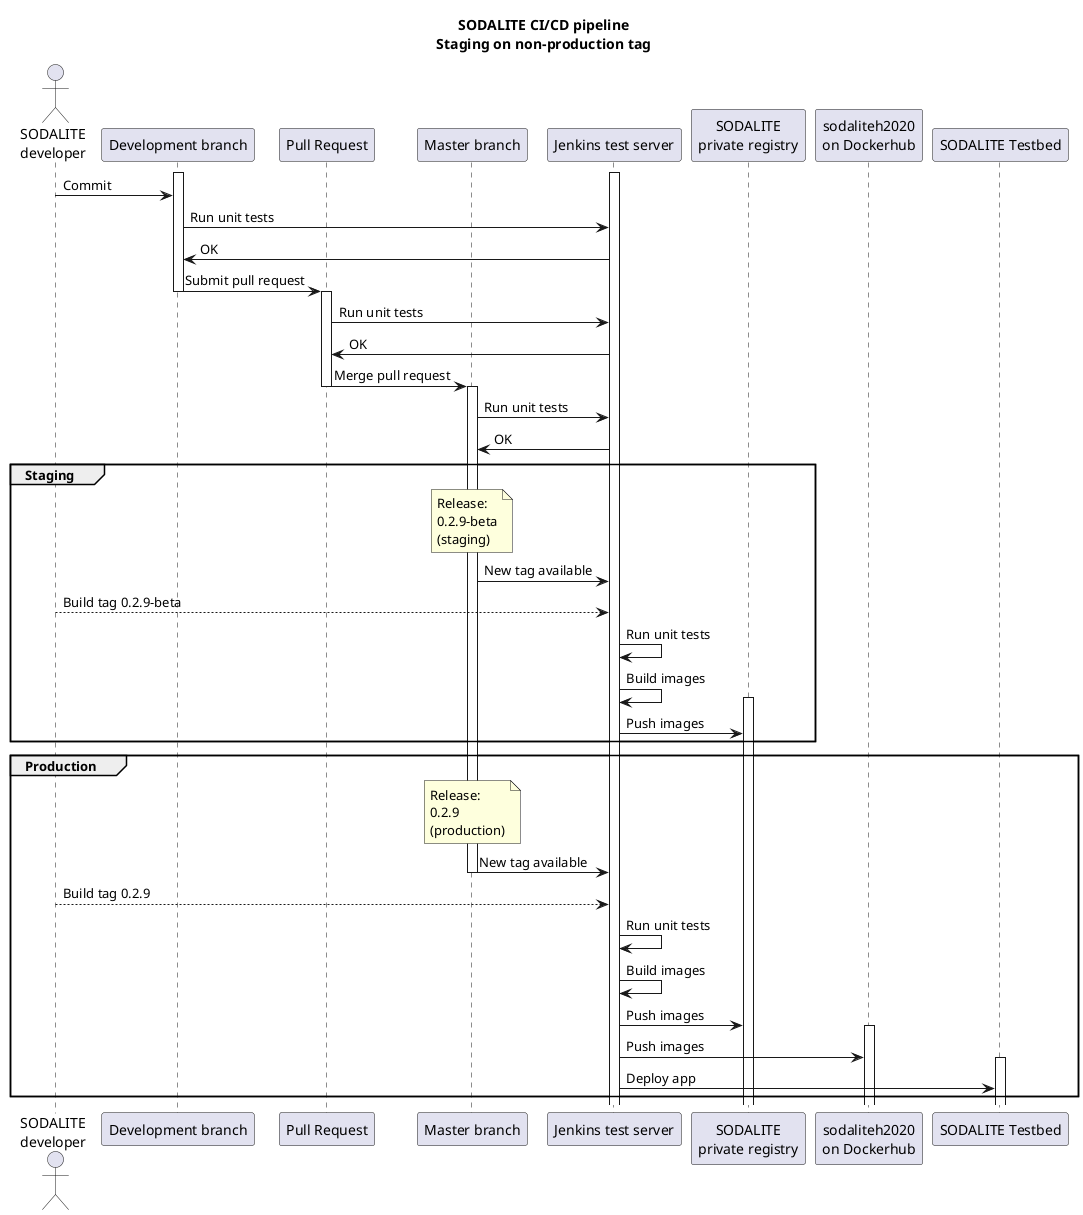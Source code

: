 @startuml

title SODALITE CI/CD pipeline\nStaging on non-production tag

actor "SODALITE\ndeveloper" as human

participant "Development branch" as dev
participant "Pull Request" as pr
participant "Master branch" as master
participant "Jenkins test server" as jenkins
participant "SODALITE\nprivate registry" as private_registry
participant "sodaliteh2020\non Dockerhub" as dockerhub
participant "SODALITE Testbed" as testbed

activate dev
activate jenkins

human -> dev: Commit
dev -> jenkins: Run unit tests
dev <- jenkins: OK

' human -> dev: Commit #2
' dev --> jenkins: Run unit tests
' dev <-- jenkins: fail
' ...
' human -> dev: Commit #n
' dev -> jenkins: Run unit tests
' dev <- jenkins: OK


dev -> pr: Submit pull request
deactivate dev
activate pr


pr -> jenkins: Run unit tests
pr <- jenkins: OK
pr -> master: Merge pull request
deactivate pr
activate master

master -> jenkins: Run unit tests
master <- jenkins: OK

group Staging
note over master: Release:\n0.2.9-beta\n(staging)

master -> jenkins: New tag available
' deactivate master

human --> jenkins: Build tag 0.2.9-beta
jenkins -> jenkins: Run unit tests


jenkins -> jenkins: Build images
activate private_registry
jenkins -> private_registry: Push images
end


group Production
activate master

note over master: Release:\n0.2.9\n(production)


master -> jenkins: New tag available
deactivate master

human --> jenkins: Build tag 0.2.9
jenkins -> jenkins: Run unit tests
jenkins -> jenkins: Build images
jenkins -> private_registry: Push images
activate dockerhub
jenkins -> dockerhub: Push images
activate testbed
jenkins -> testbed: Deploy app
end




@enduml